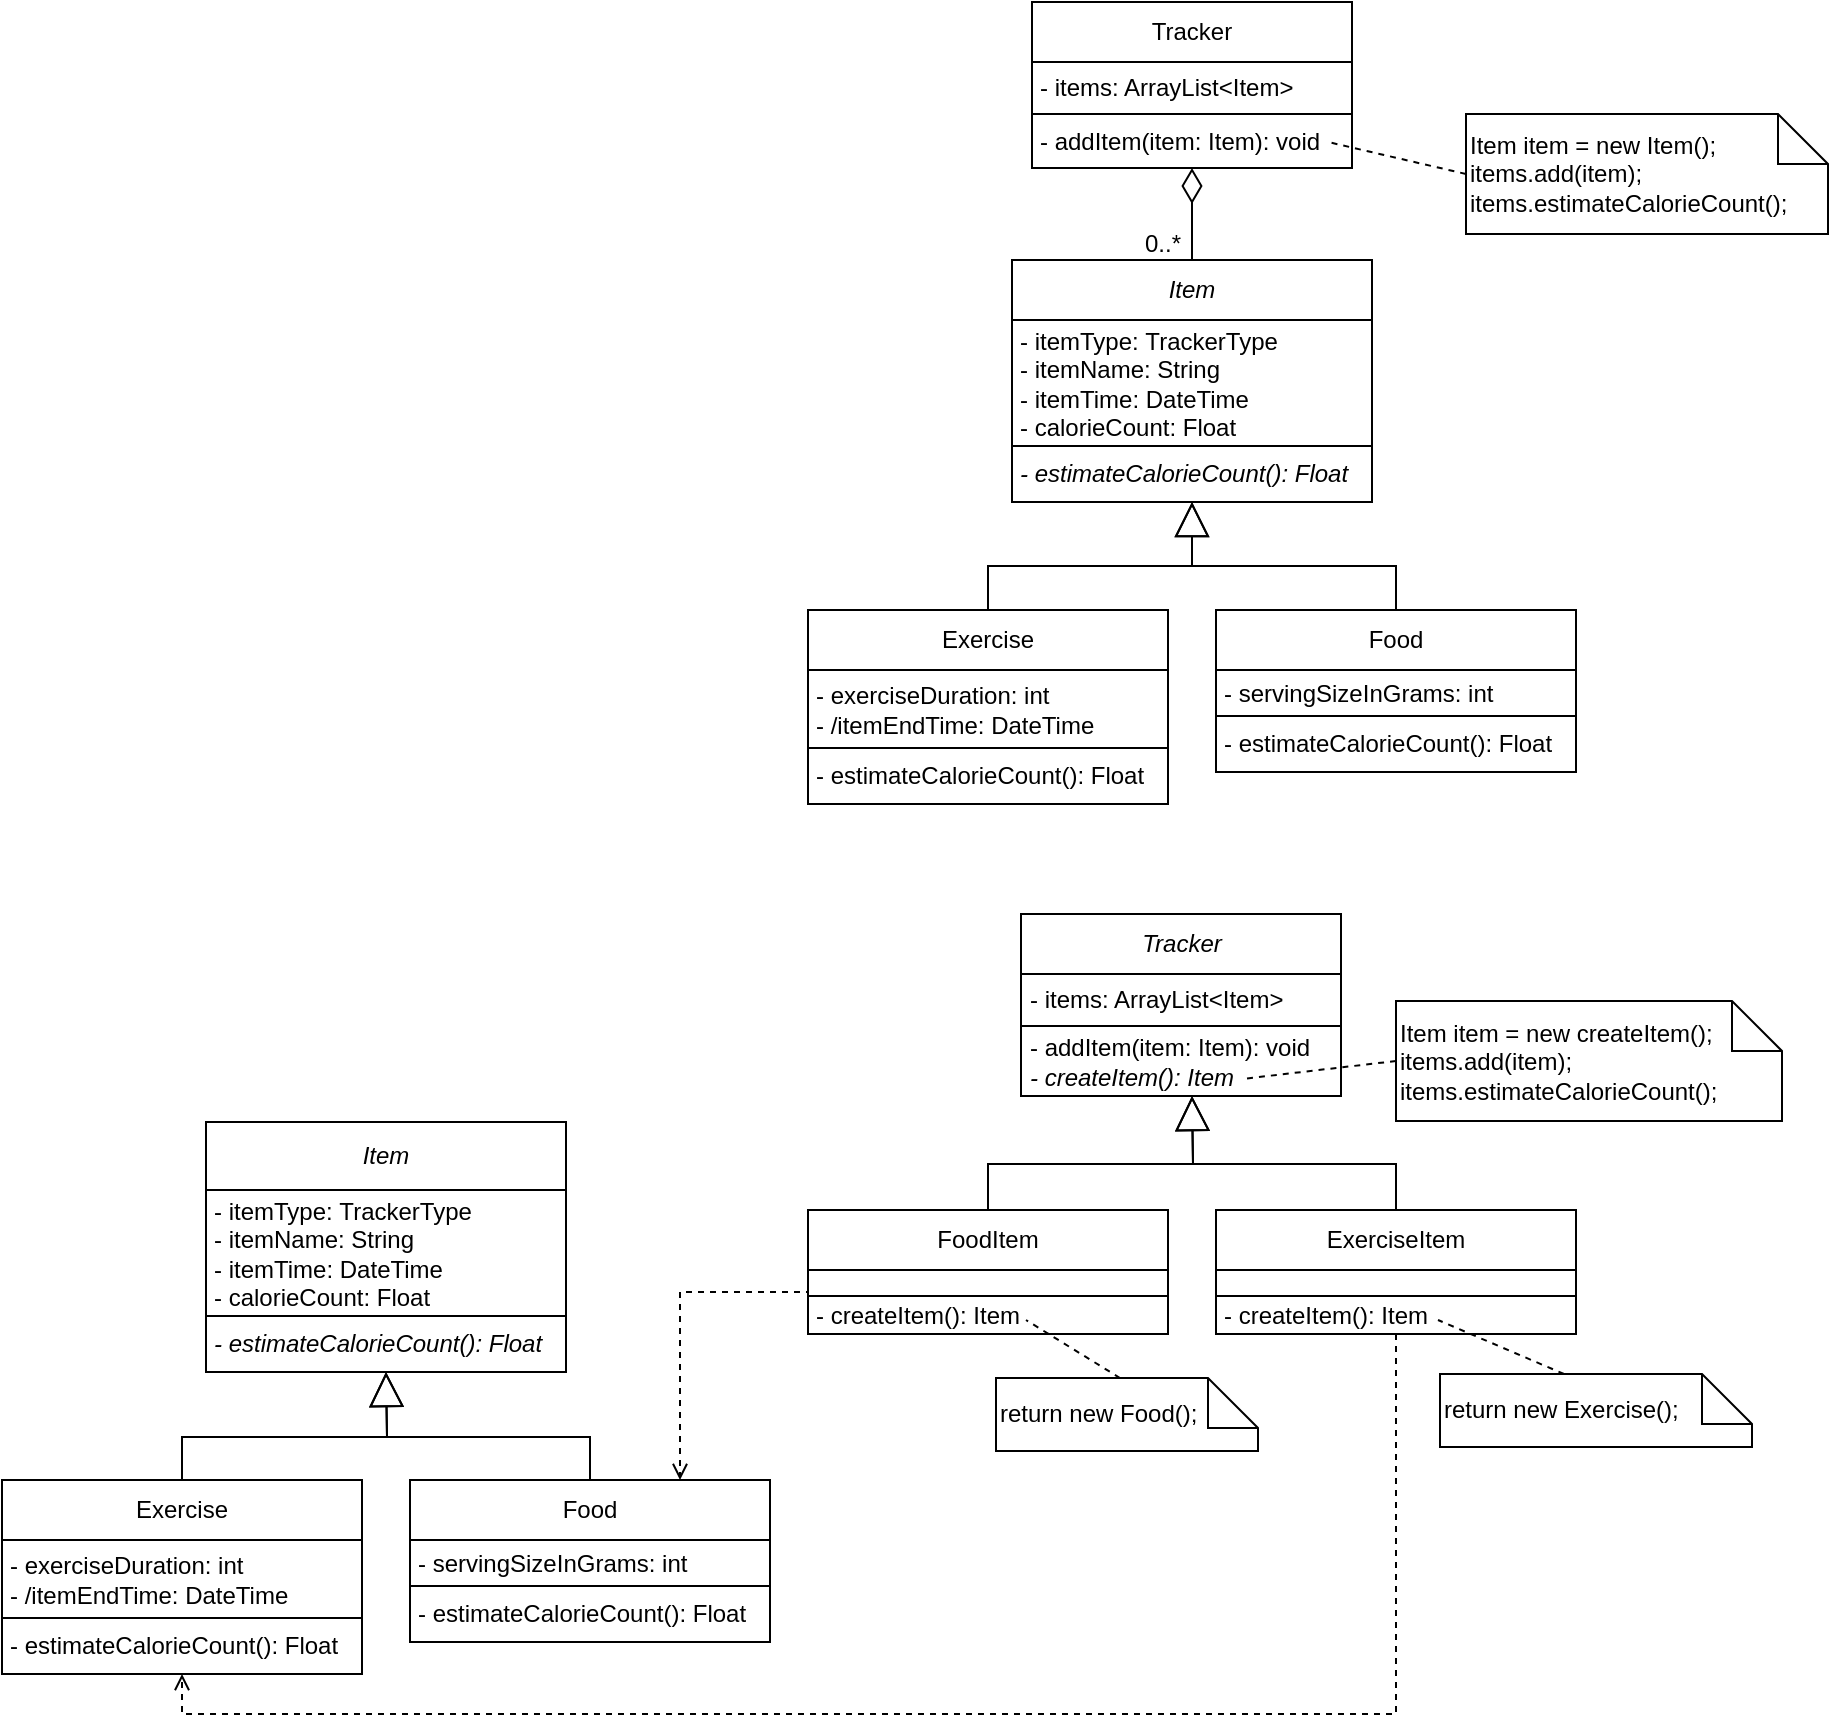 <mxfile version="20.8.13" type="github">
  <diagram name="Page-1" id="O6_y39WmobaEuZ57Aed5">
    <mxGraphModel dx="1595" dy="630" grid="0" gridSize="10" guides="1" tooltips="1" connect="1" arrows="1" fold="1" page="0" pageScale="1" pageWidth="827" pageHeight="1169" math="0" shadow="0">
      <root>
        <mxCell id="0" />
        <mxCell id="1" parent="0" />
        <mxCell id="llzl7Z2hF7iHjySsMF71-1" value="Tracker" style="rounded=0;whiteSpace=wrap;html=1;" parent="1" vertex="1">
          <mxGeometry x="131" y="20" width="160" height="30" as="geometry" />
        </mxCell>
        <mxCell id="llzl7Z2hF7iHjySsMF71-2" style="edgeStyle=orthogonalEdgeStyle;rounded=0;orthogonalLoop=1;jettySize=auto;html=1;exitX=0.5;exitY=0;exitDx=0;exitDy=0;entryX=0.5;entryY=1;entryDx=0;entryDy=0;endArrow=block;endFill=0;endSize=15;startSize=15;" parent="1" source="llzl7Z2hF7iHjySsMF71-3" target="llzl7Z2hF7iHjySsMF71-19" edge="1">
          <mxGeometry relative="1" as="geometry" />
        </mxCell>
        <mxCell id="llzl7Z2hF7iHjySsMF71-3" value="Exercise" style="rounded=0;whiteSpace=wrap;html=1;" parent="1" vertex="1">
          <mxGeometry x="19" y="324" width="180" height="30" as="geometry" />
        </mxCell>
        <mxCell id="llzl7Z2hF7iHjySsMF71-4" style="edgeStyle=orthogonalEdgeStyle;rounded=0;orthogonalLoop=1;jettySize=auto;html=1;exitX=0.5;exitY=0;exitDx=0;exitDy=0;entryX=0.5;entryY=1;entryDx=0;entryDy=0;endArrow=block;endFill=0;endSize=15;startSize=15;" parent="1" source="llzl7Z2hF7iHjySsMF71-5" target="llzl7Z2hF7iHjySsMF71-19" edge="1">
          <mxGeometry relative="1" as="geometry" />
        </mxCell>
        <mxCell id="llzl7Z2hF7iHjySsMF71-5" value="Food" style="rounded=0;whiteSpace=wrap;html=1;" parent="1" vertex="1">
          <mxGeometry x="223" y="324" width="180" height="30" as="geometry" />
        </mxCell>
        <mxCell id="llzl7Z2hF7iHjySsMF71-6" value="0..*" style="text;html=1;align=center;verticalAlign=middle;resizable=0;points=[];autosize=1;strokeColor=none;fillColor=none;" parent="1" vertex="1">
          <mxGeometry x="176.37" y="126" width="40" height="30" as="geometry" />
        </mxCell>
        <mxCell id="llzl7Z2hF7iHjySsMF71-11" value="- exerciseDuration: int&lt;br style=&quot;border-color: var(--border-color);&quot;&gt;- /itemEndTime: DateTime" style="rounded=0;whiteSpace=wrap;html=1;align=left;spacingLeft=2;" parent="1" vertex="1">
          <mxGeometry x="19" y="354" width="180" height="39" as="geometry" />
        </mxCell>
        <mxCell id="llzl7Z2hF7iHjySsMF71-13" value="- servingSizeInGrams: int" style="rounded=0;whiteSpace=wrap;html=1;align=left;spacingLeft=2;" parent="1" vertex="1">
          <mxGeometry x="223" y="354" width="180" height="23" as="geometry" />
        </mxCell>
        <mxCell id="llzl7Z2hF7iHjySsMF71-15" value="- items: ArrayList&amp;lt;Item&amp;gt;" style="rounded=0;whiteSpace=wrap;html=1;align=left;spacingLeft=2;" parent="1" vertex="1">
          <mxGeometry x="131" y="50" width="160" height="26" as="geometry" />
        </mxCell>
        <mxCell id="llzl7Z2hF7iHjySsMF71-16" value="- addItem(item: Item): void" style="rounded=0;whiteSpace=wrap;html=1;align=left;spacingLeft=2;" parent="1" vertex="1">
          <mxGeometry x="131" y="76" width="160" height="27" as="geometry" />
        </mxCell>
        <mxCell id="llzl7Z2hF7iHjySsMF71-17" value="&lt;i&gt;Item&lt;/i&gt;" style="rounded=0;whiteSpace=wrap;html=1;" parent="1" vertex="1">
          <mxGeometry x="121" y="149" width="180" height="30" as="geometry" />
        </mxCell>
        <mxCell id="llzl7Z2hF7iHjySsMF71-18" value="- itemType:&amp;nbsp;TrackerType&lt;br style=&quot;border-color: var(--border-color); background-color: rgb(255, 255, 255);&quot;&gt;&lt;span style=&quot;background-color: rgb(255, 255, 255);&quot;&gt;- itemName: String&lt;/span&gt;&lt;br style=&quot;border-color: var(--border-color); background-color: rgb(255, 255, 255);&quot;&gt;&lt;span style=&quot;background-color: rgb(255, 255, 255);&quot;&gt;- itemTime: DateTime&lt;/span&gt;&lt;br style=&quot;border-color: var(--border-color); background-color: rgb(255, 255, 255);&quot;&gt;&lt;span style=&quot;background-color: rgb(255, 255, 255);&quot;&gt;- calorieCount: Float&lt;/span&gt;" style="rounded=0;whiteSpace=wrap;html=1;align=left;spacingLeft=2;" parent="1" vertex="1">
          <mxGeometry x="121" y="179" width="180" height="63" as="geometry" />
        </mxCell>
        <mxCell id="llzl7Z2hF7iHjySsMF71-19" value="&lt;i&gt;- estimateCalorieCount(): Float&lt;/i&gt;" style="rounded=0;whiteSpace=wrap;html=1;align=left;spacingLeft=2;" parent="1" vertex="1">
          <mxGeometry x="121" y="242" width="180" height="28" as="geometry" />
        </mxCell>
        <mxCell id="llzl7Z2hF7iHjySsMF71-20" style="edgeStyle=orthogonalEdgeStyle;rounded=0;orthogonalLoop=1;jettySize=auto;html=1;endArrow=diamondThin;endFill=0;startSize=15;endSize=15;exitX=0.5;exitY=0;exitDx=0;exitDy=0;entryX=0.5;entryY=1;entryDx=0;entryDy=0;" parent="1" source="llzl7Z2hF7iHjySsMF71-17" target="llzl7Z2hF7iHjySsMF71-16" edge="1">
          <mxGeometry relative="1" as="geometry">
            <mxPoint x="222.0" y="360" as="targetPoint" />
            <mxPoint x="278.5" y="487" as="sourcePoint" />
          </mxGeometry>
        </mxCell>
        <mxCell id="llzl7Z2hF7iHjySsMF71-21" value="Item item = new Item();&lt;br&gt;items.add(item);&lt;br&gt;&lt;div style=&quot;&quot;&gt;&lt;span style=&quot;background-color: initial;&quot;&gt;items.estimateCalorieCount();&lt;/span&gt;&lt;/div&gt;" style="shape=note2;boundedLbl=1;whiteSpace=wrap;html=1;size=25;verticalAlign=middle;align=left;labelPosition=center;verticalLabelPosition=middle;spacingTop=0;spacingBottom=0;spacingLeft=0;textDirection=ltr;horizontal=1;" parent="1" vertex="1">
          <mxGeometry x="348" y="76" width="181" height="60" as="geometry" />
        </mxCell>
        <mxCell id="llzl7Z2hF7iHjySsMF71-44" style="rounded=0;orthogonalLoop=1;jettySize=auto;html=1;exitX=0;exitY=0.5;exitDx=0;exitDy=0;exitPerimeter=0;endArrow=none;endFill=0;dashed=1;" parent="1" source="llzl7Z2hF7iHjySsMF71-21" edge="1">
          <mxGeometry relative="1" as="geometry">
            <mxPoint x="279" y="90.001" as="targetPoint" />
            <mxPoint x="396" y="105.74" as="sourcePoint" />
          </mxGeometry>
        </mxCell>
        <mxCell id="llzl7Z2hF7iHjySsMF71-45" value="Tracker" style="rounded=0;whiteSpace=wrap;html=1;fontStyle=2" parent="1" vertex="1">
          <mxGeometry x="125.5" y="476" width="160" height="30" as="geometry" />
        </mxCell>
        <mxCell id="llzl7Z2hF7iHjySsMF71-55" value="- items: ArrayList&amp;lt;Item&amp;gt;" style="rounded=0;whiteSpace=wrap;html=1;align=left;spacingLeft=2;" parent="1" vertex="1">
          <mxGeometry x="125.5" y="506" width="160" height="26" as="geometry" />
        </mxCell>
        <mxCell id="llzl7Z2hF7iHjySsMF71-56" value="- addItem(item: Item): void&lt;br&gt;&lt;i&gt;- createItem(): Item&lt;/i&gt;" style="rounded=0;whiteSpace=wrap;html=1;align=left;spacingLeft=2;" parent="1" vertex="1">
          <mxGeometry x="125.5" y="532" width="160" height="35" as="geometry" />
        </mxCell>
        <mxCell id="llzl7Z2hF7iHjySsMF71-57" value="&lt;i&gt;Item&lt;/i&gt;" style="rounded=0;whiteSpace=wrap;html=1;" parent="1" vertex="1">
          <mxGeometry x="-282" y="580" width="180" height="34" as="geometry" />
        </mxCell>
        <mxCell id="llzl7Z2hF7iHjySsMF71-59" value="&lt;i&gt;- estimateCalorieCount(): Float&lt;/i&gt;" style="rounded=0;whiteSpace=wrap;html=1;align=left;spacingLeft=2;" parent="1" vertex="1">
          <mxGeometry x="-282" y="677" width="180" height="28" as="geometry" />
        </mxCell>
        <mxCell id="llzl7Z2hF7iHjySsMF71-61" value="Item item = new createItem();&lt;br&gt;items.add(item);&lt;br&gt;&lt;div style=&quot;&quot;&gt;&lt;span style=&quot;background-color: initial;&quot;&gt;items.estimateCalorieCount();&lt;/span&gt;&lt;/div&gt;" style="shape=note2;boundedLbl=1;whiteSpace=wrap;html=1;size=25;verticalAlign=middle;align=left;labelPosition=center;verticalLabelPosition=middle;spacingTop=0;spacingBottom=0;spacingLeft=0;textDirection=ltr;horizontal=1;" parent="1" vertex="1">
          <mxGeometry x="313" y="519.5" width="193" height="60" as="geometry" />
        </mxCell>
        <mxCell id="llzl7Z2hF7iHjySsMF71-63" style="edgeStyle=orthogonalEdgeStyle;rounded=0;orthogonalLoop=1;jettySize=auto;html=1;exitX=0.5;exitY=0;exitDx=0;exitDy=0;entryX=0.5;entryY=1;entryDx=0;entryDy=0;endArrow=block;endFill=0;endSize=15;startSize=15;" parent="1" source="llzl7Z2hF7iHjySsMF71-64" edge="1">
          <mxGeometry relative="1" as="geometry">
            <mxPoint x="-192" y="705" as="targetPoint" />
          </mxGeometry>
        </mxCell>
        <mxCell id="llzl7Z2hF7iHjySsMF71-64" value="Exercise" style="rounded=0;whiteSpace=wrap;html=1;" parent="1" vertex="1">
          <mxGeometry x="-384" y="759" width="180" height="30" as="geometry" />
        </mxCell>
        <mxCell id="llzl7Z2hF7iHjySsMF71-65" style="edgeStyle=orthogonalEdgeStyle;rounded=0;orthogonalLoop=1;jettySize=auto;html=1;exitX=0.5;exitY=0;exitDx=0;exitDy=0;entryX=0.5;entryY=1;entryDx=0;entryDy=0;endArrow=block;endFill=0;endSize=15;startSize=15;" parent="1" source="llzl7Z2hF7iHjySsMF71-66" edge="1">
          <mxGeometry relative="1" as="geometry">
            <mxPoint x="-192" y="705" as="targetPoint" />
          </mxGeometry>
        </mxCell>
        <mxCell id="llzl7Z2hF7iHjySsMF71-66" value="Food" style="rounded=0;whiteSpace=wrap;html=1;" parent="1" vertex="1">
          <mxGeometry x="-180" y="759" width="180" height="30" as="geometry" />
        </mxCell>
        <mxCell id="llzl7Z2hF7iHjySsMF71-67" value="- exerciseDuration: int&lt;br style=&quot;border-color: var(--border-color);&quot;&gt;- /itemEndTime: DateTime" style="rounded=0;whiteSpace=wrap;html=1;align=left;spacingLeft=2;" parent="1" vertex="1">
          <mxGeometry x="-384" y="789" width="180" height="39" as="geometry" />
        </mxCell>
        <mxCell id="llzl7Z2hF7iHjySsMF71-69" value="- servingSizeInGrams: int" style="rounded=0;whiteSpace=wrap;html=1;align=left;spacingLeft=2;" parent="1" vertex="1">
          <mxGeometry x="-180" y="789" width="180" height="23" as="geometry" />
        </mxCell>
        <mxCell id="llzl7Z2hF7iHjySsMF71-71" style="edgeStyle=orthogonalEdgeStyle;rounded=0;orthogonalLoop=1;jettySize=auto;html=1;exitX=0.5;exitY=0;exitDx=0;exitDy=0;entryX=0.5;entryY=1;entryDx=0;entryDy=0;endArrow=block;endFill=0;endSize=15;startSize=15;" parent="1" source="llzl7Z2hF7iHjySsMF71-72" edge="1">
          <mxGeometry relative="1" as="geometry">
            <mxPoint x="211" y="567" as="targetPoint" />
          </mxGeometry>
        </mxCell>
        <mxCell id="llzl7Z2hF7iHjySsMF71-93" style="rounded=0;orthogonalLoop=1;jettySize=auto;html=1;exitX=0;exitY=1;exitDx=0;exitDy=0;entryX=0.75;entryY=0;entryDx=0;entryDy=0;endArrow=open;endFill=0;edgeStyle=orthogonalEdgeStyle;dashed=1;" parent="1" source="llzl7Z2hF7iHjySsMF71-84" target="llzl7Z2hF7iHjySsMF71-66" edge="1">
          <mxGeometry relative="1" as="geometry">
            <Array as="points">
              <mxPoint x="-45" y="665" />
            </Array>
          </mxGeometry>
        </mxCell>
        <mxCell id="llzl7Z2hF7iHjySsMF71-72" value="FoodItem" style="rounded=0;whiteSpace=wrap;html=1;" parent="1" vertex="1">
          <mxGeometry x="19" y="624" width="180" height="30" as="geometry" />
        </mxCell>
        <mxCell id="llzl7Z2hF7iHjySsMF71-73" style="edgeStyle=orthogonalEdgeStyle;rounded=0;orthogonalLoop=1;jettySize=auto;html=1;exitX=0.5;exitY=0;exitDx=0;exitDy=0;entryX=0.5;entryY=1;entryDx=0;entryDy=0;endArrow=block;endFill=0;endSize=15;startSize=15;" parent="1" source="llzl7Z2hF7iHjySsMF71-74" edge="1">
          <mxGeometry relative="1" as="geometry">
            <mxPoint x="211" y="567" as="targetPoint" />
          </mxGeometry>
        </mxCell>
        <mxCell id="llzl7Z2hF7iHjySsMF71-74" value="ExerciseItem" style="rounded=0;whiteSpace=wrap;html=1;" parent="1" vertex="1">
          <mxGeometry x="223" y="624" width="180" height="30" as="geometry" />
        </mxCell>
        <mxCell id="llzl7Z2hF7iHjySsMF71-76" value="&lt;span style=&quot;border-color: var(--border-color);&quot;&gt;- createItem(): Item&lt;/span&gt;" style="rounded=0;whiteSpace=wrap;html=1;align=left;spacingLeft=2;" parent="1" vertex="1">
          <mxGeometry x="19" y="667" width="180" height="19" as="geometry" />
        </mxCell>
        <mxCell id="llzl7Z2hF7iHjySsMF71-82" style="rounded=0;orthogonalLoop=1;jettySize=auto;html=1;exitX=0;exitY=0.5;exitDx=0;exitDy=0;exitPerimeter=0;endArrow=none;endFill=0;dashed=1;" parent="1" source="llzl7Z2hF7iHjySsMF71-61" edge="1">
          <mxGeometry relative="1" as="geometry">
            <mxPoint x="236" y="558.501" as="targetPoint" />
            <mxPoint x="275.5" y="532" as="sourcePoint" />
          </mxGeometry>
        </mxCell>
        <mxCell id="llzl7Z2hF7iHjySsMF71-83" value="return new Food();" style="shape=note2;boundedLbl=1;whiteSpace=wrap;html=1;size=25;verticalAlign=middle;align=left;labelPosition=center;verticalLabelPosition=middle;spacingTop=0;spacingBottom=0;spacingLeft=0;textDirection=ltr;horizontal=1;" parent="1" vertex="1">
          <mxGeometry x="113" y="708" width="131" height="36.5" as="geometry" />
        </mxCell>
        <mxCell id="llzl7Z2hF7iHjySsMF71-84" value="" style="rounded=0;whiteSpace=wrap;html=1;align=left;spacingLeft=2;" parent="1" vertex="1">
          <mxGeometry x="19" y="654" width="180" height="13" as="geometry" />
        </mxCell>
        <mxCell id="llzl7Z2hF7iHjySsMF71-85" value="" style="rounded=0;whiteSpace=wrap;html=1;align=left;spacingLeft=2;" parent="1" vertex="1">
          <mxGeometry x="223" y="654" width="180" height="13" as="geometry" />
        </mxCell>
        <mxCell id="llzl7Z2hF7iHjySsMF71-94" style="edgeStyle=orthogonalEdgeStyle;rounded=0;orthogonalLoop=1;jettySize=auto;html=1;exitX=0.5;exitY=1;exitDx=0;exitDy=0;entryX=0.5;entryY=1;entryDx=0;entryDy=0;endArrow=open;endFill=0;dashed=1;" parent="1" source="llzl7Z2hF7iHjySsMF71-86" target="llzl7Z2hF7iHjySsMF71-90" edge="1">
          <mxGeometry relative="1" as="geometry" />
        </mxCell>
        <mxCell id="llzl7Z2hF7iHjySsMF71-86" value="&lt;span style=&quot;border-color: var(--border-color);&quot;&gt;- createItem(): Item&lt;/span&gt;" style="rounded=0;whiteSpace=wrap;html=1;align=left;spacingLeft=2;" parent="1" vertex="1">
          <mxGeometry x="223" y="667" width="180" height="19" as="geometry" />
        </mxCell>
        <mxCell id="llzl7Z2hF7iHjySsMF71-87" style="rounded=0;orthogonalLoop=1;jettySize=auto;html=1;exitX=0;exitY=0;exitDx=62;exitDy=0;exitPerimeter=0;endArrow=none;endFill=0;dashed=1;" parent="1" source="llzl7Z2hF7iHjySsMF71-83" edge="1">
          <mxGeometry relative="1" as="geometry">
            <mxPoint x="128" y="679.001" as="targetPoint" />
            <mxPoint x="205" y="670" as="sourcePoint" />
          </mxGeometry>
        </mxCell>
        <mxCell id="llzl7Z2hF7iHjySsMF71-88" value="return new&amp;nbsp;Exercise();" style="shape=note2;boundedLbl=1;whiteSpace=wrap;html=1;size=25;verticalAlign=middle;align=left;labelPosition=center;verticalLabelPosition=middle;spacingTop=0;spacingBottom=0;spacingLeft=0;textDirection=ltr;horizontal=1;" parent="1" vertex="1">
          <mxGeometry x="335" y="706" width="156" height="36.5" as="geometry" />
        </mxCell>
        <mxCell id="llzl7Z2hF7iHjySsMF71-89" style="rounded=0;orthogonalLoop=1;jettySize=auto;html=1;exitX=0;exitY=0;exitDx=62;exitDy=0;exitPerimeter=0;endArrow=none;endFill=0;dashed=1;" parent="1" source="llzl7Z2hF7iHjySsMF71-88" edge="1">
          <mxGeometry relative="1" as="geometry">
            <mxPoint x="334.0" y="679.001" as="targetPoint" />
            <mxPoint x="411" y="670" as="sourcePoint" />
          </mxGeometry>
        </mxCell>
        <mxCell id="llzl7Z2hF7iHjySsMF71-90" value="- estimateCalorieCount(): Float" style="rounded=0;whiteSpace=wrap;html=1;align=left;spacingLeft=2;" parent="1" vertex="1">
          <mxGeometry x="-384" y="828" width="180" height="28" as="geometry" />
        </mxCell>
        <mxCell id="llzl7Z2hF7iHjySsMF71-91" value="&lt;span style=&quot;font-style: normal;&quot;&gt;- estimateCalorieCount(): Float&lt;/span&gt;" style="rounded=0;whiteSpace=wrap;html=1;align=left;spacingLeft=2;fontStyle=2" parent="1" vertex="1">
          <mxGeometry x="-180" y="812" width="180" height="28" as="geometry" />
        </mxCell>
        <mxCell id="llzl7Z2hF7iHjySsMF71-92" value="- itemType:&amp;nbsp;TrackerType&lt;br style=&quot;border-color: var(--border-color); background-color: rgb(255, 255, 255);&quot;&gt;&lt;span style=&quot;background-color: rgb(255, 255, 255);&quot;&gt;- itemName: String&lt;/span&gt;&lt;br style=&quot;border-color: var(--border-color); background-color: rgb(255, 255, 255);&quot;&gt;&lt;span style=&quot;background-color: rgb(255, 255, 255);&quot;&gt;- itemTime: DateTime&lt;/span&gt;&lt;br style=&quot;border-color: var(--border-color); background-color: rgb(255, 255, 255);&quot;&gt;&lt;span style=&quot;background-color: rgb(255, 255, 255);&quot;&gt;- calorieCount: Float&lt;/span&gt;" style="rounded=0;whiteSpace=wrap;html=1;align=left;spacingLeft=2;" parent="1" vertex="1">
          <mxGeometry x="-282" y="614" width="180" height="63" as="geometry" />
        </mxCell>
        <mxCell id="llzl7Z2hF7iHjySsMF71-95" value="- estimateCalorieCount(): Float" style="rounded=0;whiteSpace=wrap;html=1;align=left;spacingLeft=2;" parent="1" vertex="1">
          <mxGeometry x="19" y="393" width="180" height="28" as="geometry" />
        </mxCell>
        <mxCell id="llzl7Z2hF7iHjySsMF71-96" value="- estimateCalorieCount(): Float" style="rounded=0;whiteSpace=wrap;html=1;align=left;spacingLeft=2;" parent="1" vertex="1">
          <mxGeometry x="223" y="377" width="180" height="28" as="geometry" />
        </mxCell>
      </root>
    </mxGraphModel>
  </diagram>
</mxfile>
